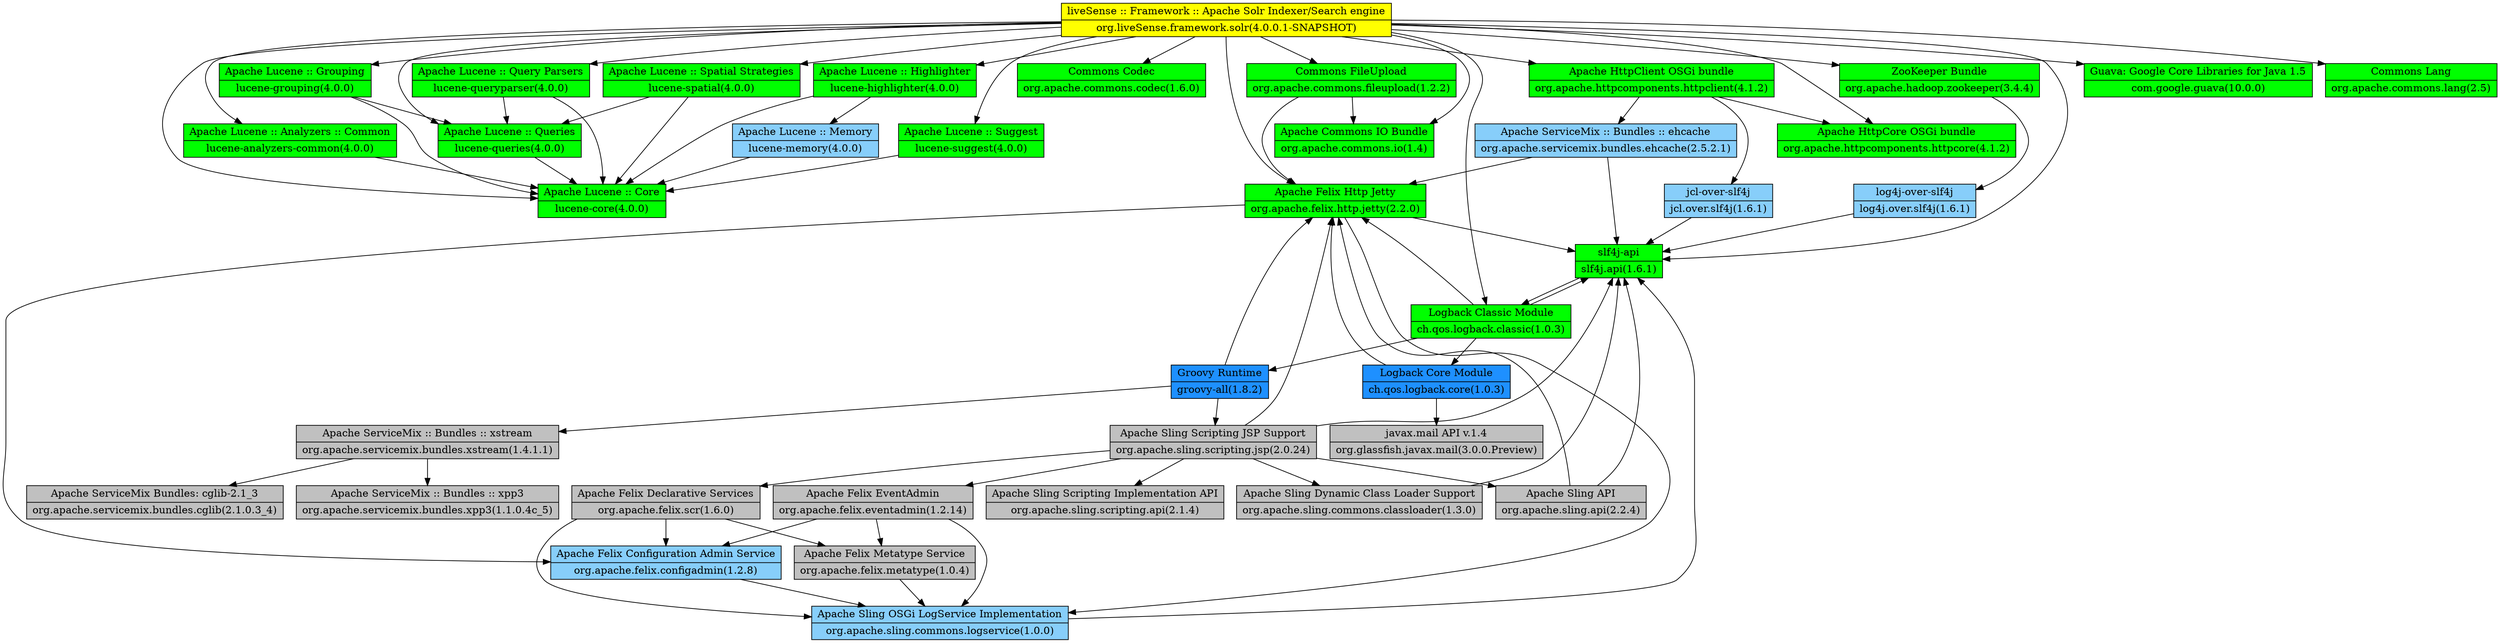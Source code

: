 digraph {
	node[shape=record];
node  [style=filled, fillcolor=yellow, label="{liveSense :: Framework :: Apache Solr Indexer/Search engine | org.liveSense.framework.solr(4.0.0.1-SNAPSHOT)}"] org_liveSense_framework_solr;
node [style=filled, fillcolor=green, label= "{Apache Lucene :: Grouping | lucene-grouping(4.0.0)}"] lucene_grouping;
node [style=filled, fillcolor=green, label= "{Apache Lucene :: Analyzers :: Common | lucene-analyzers-common(4.0.0)}"] lucene_analyzers_common;
node [style=filled, fillcolor=green, label= "{Apache Lucene :: Queries | lucene-queries(4.0.0)}"] lucene_queries;
node [style=filled, fillcolor=green, label= "{Apache Lucene :: Query Parsers | lucene-queryparser(4.0.0)}"] lucene_queryparser;
node [style=filled, fillcolor=green, label= "{Apache Lucene :: Spatial Strategies | lucene-spatial(4.0.0)}"] lucene_spatial;
node [style=filled, fillcolor=green, label= "{Apache Lucene :: Highlighter | lucene-highlighter(4.0.0)}"] lucene_highlighter;
node [style=filled, fillcolor=green, label= "{Commons Codec | org.apache.commons.codec(1.6.0)}"] org_apache_commons_codec;
node [style=filled, fillcolor=green, label= "{Apache Lucene :: Suggest | lucene-suggest(4.0.0)}"] lucene_suggest;
node [style=filled, fillcolor=green, label= "{Apache Felix Http Jetty | org.apache.felix.http.jetty(2.2.0)}"] org_apache_felix_http_jetty;
node [style=filled, fillcolor=green, label= "{Apache Commons IO Bundle | org.apache.commons.io(1.4)}"] org_apache_commons_io;
node [style=filled, fillcolor=green, label= "{Commons FileUpload | org.apache.commons.fileupload(1.2.2)}"] org_apache_commons_fileupload;
node [style=filled, fillcolor=green, label= "{Logback Classic Module | ch.qos.logback.classic(1.0.3)}"] ch_qos_logback_classic;
node [style=filled, fillcolor=green, label= "{Guava: Google Core Libraries for Java 1.5 | com.google.guava(10.0.0)}"] com_google_guava;
node [style=filled, fillcolor=green, label= "{Apache HttpClient OSGi bundle | org.apache.httpcomponents.httpclient(4.1.2)}"] org_apache_httpcomponents_httpclient;
node [style=filled, fillcolor=green, label= "{Apache HttpCore OSGi bundle | org.apache.httpcomponents.httpcore(4.1.2)}"] org_apache_httpcomponents_httpcore;
node [style=filled, fillcolor=green, label= "{ZooKeeper Bundle | org.apache.hadoop.zookeeper(3.4.4)}"] org_apache_hadoop_zookeeper;
node [style=filled, fillcolor=green, label= "{Commons Lang | org.apache.commons.lang(2.5)}"] org_apache_commons_lang;
node [style=filled, fillcolor=green, label= "{slf4j-api | slf4j.api(1.6.1)}"] slf4j_api;
node [style=filled, fillcolor=green, label= "{Apache Lucene :: Core | lucene-core(4.0.0)}"] lucene_core;
org_liveSense_framework_solr -> lucene_grouping;
lucene_grouping -> lucene_queries;
	lucene_queries -> lucene_core;
lucene_grouping -> lucene_core;
org_liveSense_framework_solr -> lucene_analyzers_common;
lucene_analyzers_common -> lucene_core;
org_liveSense_framework_solr -> lucene_queries;
org_liveSense_framework_solr -> lucene_queryparser;
lucene_queryparser -> lucene_queries;
lucene_queryparser -> lucene_core;
org_liveSense_framework_solr -> lucene_spatial;
lucene_spatial -> lucene_queries;
lucene_spatial -> lucene_core;
org_liveSense_framework_solr -> lucene_highlighter;
node [style=filled, fillcolor=lightskyblue, label= "{Apache Lucene :: Memory | lucene-memory(4.0.0)}"] lucene_memory;
lucene_highlighter -> lucene_memory;
	lucene_memory -> lucene_core;
lucene_highlighter -> lucene_core;
org_liveSense_framework_solr -> org_apache_commons_codec;
org_liveSense_framework_solr -> lucene_suggest;
lucene_suggest -> lucene_core;
org_liveSense_framework_solr -> org_apache_felix_http_jetty;
node [style=filled, fillcolor=lightskyblue, label= "{Apache Sling OSGi LogService Implementation | org.apache.sling.commons.logservice(1.0.0)}"] org_apache_sling_commons_logservice;
node [style=filled, fillcolor=lightskyblue, label= "{Apache Felix Configuration Admin Service | org.apache.felix.configadmin(1.2.8)}"] org_apache_felix_configadmin;
org_apache_felix_http_jetty -> org_apache_sling_commons_logservice;
	org_apache_sling_commons_logservice -> slf4j_api;
		slf4j_api -> ch_qos_logback_classic;
			node [style=filled, fillcolor=dodgerblue, label= "{Logback Core Module | ch.qos.logback.core(1.0.3)}"] ch_qos_logback_core;
			node [style=filled, fillcolor=dodgerblue, label= "{Groovy Runtime | groovy-all(1.8.2)}"] groovy_all;
			ch_qos_logback_classic -> ch_qos_logback_core;
				node [style=filled, fillcolor=silver, label= "{javax.mail API v.1.4 | org.glassfish.javax.mail(3.0.0.Preview)}"] org_glassfish_javax_mail;
				ch_qos_logback_core -> org_glassfish_javax_mail;
				ch_qos_logback_core -> org_apache_felix_http_jetty;
			ch_qos_logback_classic -> org_apache_felix_http_jetty;
			ch_qos_logback_classic -> slf4j_api;
			ch_qos_logback_classic -> groovy_all;
				node [style=filled, fillcolor=silver, label= "{Apache ServiceMix :: Bundles :: xstream | org.apache.servicemix.bundles.xstream(1.4.1.1)}"] org_apache_servicemix_bundles_xstream;
				node [style=filled, fillcolor=silver, label= "{Apache Sling Scripting JSP Support | org.apache.sling.scripting.jsp(2.0.24)}"] org_apache_sling_scripting_jsp;
				groovy_all -> org_apache_servicemix_bundles_xstream;
					node [style=filled, fillcolor=silver, label= "{Apache ServiceMix :: Bundles :: xpp3 | org.apache.servicemix.bundles.xpp3(1.1.0.4c_5)}"] org_apache_servicemix_bundles_xpp3;
					node [style=filled, fillcolor=silver, label= "{Apache ServiceMix Bundles: cglib-2.1_3 | org.apache.servicemix.bundles.cglib(2.1.0.3_4)}"] org_apache_servicemix_bundles_cglib;
					org_apache_servicemix_bundles_xstream -> org_apache_servicemix_bundles_xpp3;
					org_apache_servicemix_bundles_xstream -> org_apache_servicemix_bundles_cglib;
				groovy_all -> org_apache_felix_http_jetty;
				groovy_all -> org_apache_sling_scripting_jsp;
					node [style=filled, fillcolor=silver, label= "{Apache Felix Declarative Services | org.apache.felix.scr(1.6.0)}"] org_apache_felix_scr;
					node [style=filled, fillcolor=silver, label= "{Apache Sling API | org.apache.sling.api(2.2.4)}"] org_apache_sling_api;
					node [style=filled, fillcolor=silver, label= "{Apache Sling Dynamic Class Loader Support | org.apache.sling.commons.classloader(1.3.0)}"] org_apache_sling_commons_classloader;
					node [style=filled, fillcolor=silver, label= "{Apache Sling Scripting Implementation API | org.apache.sling.scripting.api(2.1.4)}"] org_apache_sling_scripting_api;
					node [style=filled, fillcolor=silver, label= "{Apache Felix EventAdmin | org.apache.felix.eventadmin(1.2.14)}"] org_apache_felix_eventadmin;
					org_apache_sling_scripting_jsp -> org_apache_felix_scr;
						node [style=filled, fillcolor=silver, label= "{Apache Felix Metatype Service | org.apache.felix.metatype(1.0.4)}"] org_apache_felix_metatype;
						org_apache_felix_scr -> org_apache_felix_metatype;
							org_apache_felix_metatype -> org_apache_sling_commons_logservice;
						org_apache_felix_scr -> org_apache_sling_commons_logservice;
						org_apache_felix_scr -> org_apache_felix_configadmin;
							org_apache_felix_configadmin -> org_apache_sling_commons_logservice;
					org_apache_sling_scripting_jsp -> org_apache_sling_api;
						org_apache_sling_api -> org_apache_felix_http_jetty;
						org_apache_sling_api -> slf4j_api;
					org_apache_sling_scripting_jsp -> org_apache_sling_commons_classloader;
						org_apache_sling_commons_classloader -> slf4j_api;
					org_apache_sling_scripting_jsp -> org_apache_felix_http_jetty;
					org_apache_sling_scripting_jsp -> org_apache_sling_scripting_api;
					org_apache_sling_scripting_jsp -> slf4j_api;
					org_apache_sling_scripting_jsp -> org_apache_felix_eventadmin;
						org_apache_felix_eventadmin -> org_apache_felix_metatype;
						org_apache_felix_eventadmin -> org_apache_sling_commons_logservice;
						org_apache_felix_eventadmin -> org_apache_felix_configadmin;
org_apache_felix_http_jetty -> slf4j_api;
org_apache_felix_http_jetty -> org_apache_felix_configadmin;
org_liveSense_framework_solr -> org_apache_commons_io;
org_liveSense_framework_solr -> org_apache_commons_fileupload;
org_apache_commons_fileupload -> org_apache_felix_http_jetty;
org_apache_commons_fileupload -> org_apache_commons_io;
org_liveSense_framework_solr -> ch_qos_logback_classic;
org_liveSense_framework_solr -> com_google_guava;
org_liveSense_framework_solr -> org_apache_httpcomponents_httpclient;
node [style=filled, fillcolor=lightskyblue, label= "{jcl-over-slf4j | jcl.over.slf4j(1.6.1)}"] jcl_over_slf4j;
node [style=filled, fillcolor=lightskyblue, label= "{Apache ServiceMix :: Bundles :: ehcache | org.apache.servicemix.bundles.ehcache(2.5.2.1)}"] org_apache_servicemix_bundles_ehcache;
org_apache_httpcomponents_httpclient -> org_apache_httpcomponents_httpcore;
org_apache_httpcomponents_httpclient -> jcl_over_slf4j;
	jcl_over_slf4j -> slf4j_api;
org_apache_httpcomponents_httpclient -> org_apache_servicemix_bundles_ehcache;
	org_apache_servicemix_bundles_ehcache -> org_apache_felix_http_jetty;
	org_apache_servicemix_bundles_ehcache -> slf4j_api;
org_liveSense_framework_solr -> org_apache_httpcomponents_httpcore;
org_liveSense_framework_solr -> org_apache_hadoop_zookeeper;
node [style=filled, fillcolor=lightskyblue, label= "{log4j-over-slf4j | log4j.over.slf4j(1.6.1)}"] log4j_over_slf4j;
org_apache_hadoop_zookeeper -> log4j_over_slf4j;
	log4j_over_slf4j -> slf4j_api;
org_liveSense_framework_solr -> org_apache_commons_lang;
org_liveSense_framework_solr -> slf4j_api;
org_liveSense_framework_solr -> lucene_core;
}

